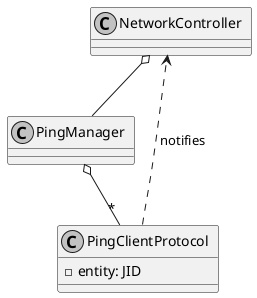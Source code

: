 @startuml images/ping-manager.svg
' inkscape -z -D --file=ping-manager.svg --export-pdf=ping-manager.pdf --export-area-drawing
		
skinparam monochrome true
skinparam defaultFontName Times New Roman
skinparam activityFontName Times New Roman
skinparam activityArrowFontName Times New Roman
skinparam circledCharacterFontName Times New Roman
skinparam classArrowFontName Times New Roman
skinparam classAttributeFontName Times New Roman
skinparam classFontName Times New Roman
skinparam classStereotypeFontName Times New Roman
skinparam noteFontName Times New Roman
skinparam titleFontName Times New Roman
skinparam footerFontName Times New Roman
skinparam headerFontName Times New Roman
' skinparam classAttributeIconSize 0

"NetworkController  " o-- "PingManager  "
"PingManager  " o-- "*" "PingClientProtocol  "
"PingClientProtocol  " ..> "NetworkController  ": notifies

class "PingClientProtocol  " {
-entity: JID
}
@enduml